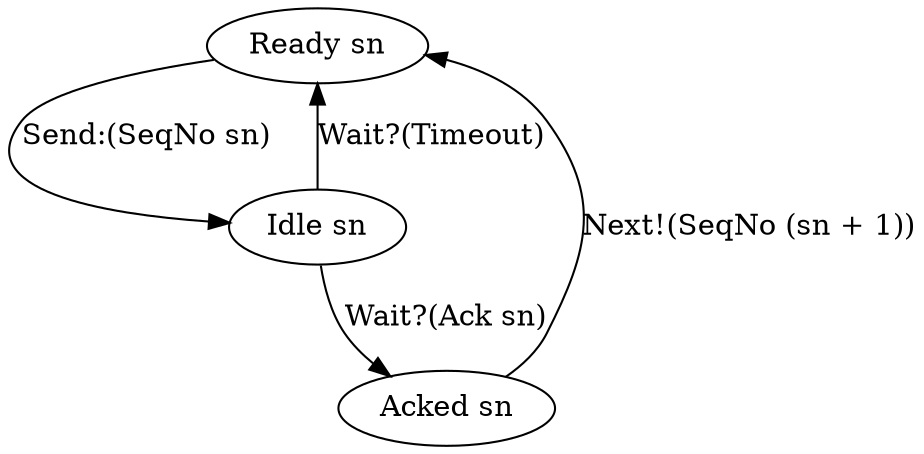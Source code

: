 digraph ARQ {
  "Ready sn" -> "Idle sn" [label="Send:(SeqNo sn)"]
  "Idle sn" -> "Ready sn" [label="Wait?(Timeout)"]
  "Idle sn" -> "Acked sn" [label="Wait?(Ack sn)"]
  "Acked sn" -> "Ready sn" [label="Next!(SeqNo (sn + 1))"]
}
